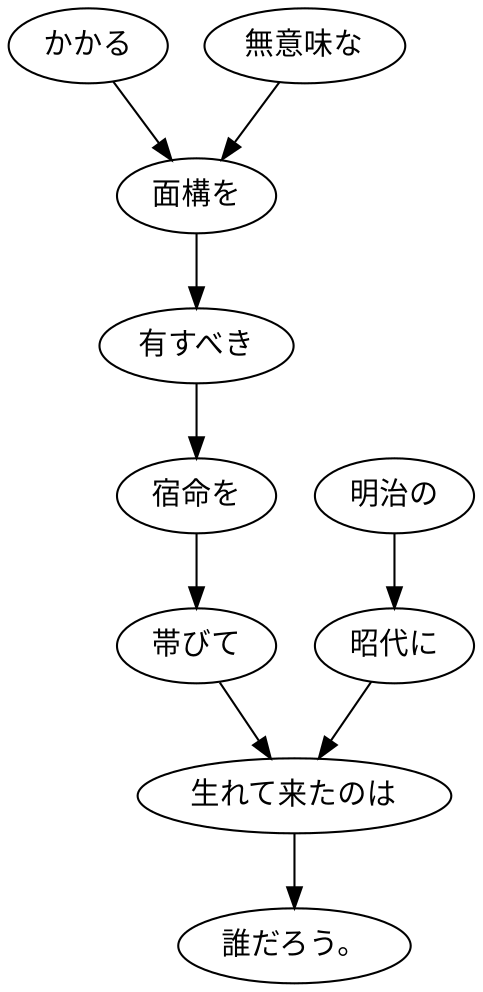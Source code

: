 digraph graph2099 {
	node0 [label="かかる"];
	node1 [label="無意味な"];
	node2 [label="面構を"];
	node3 [label="有すべき"];
	node4 [label="宿命を"];
	node5 [label="帯びて"];
	node6 [label="明治の"];
	node7 [label="昭代に"];
	node8 [label="生れて来たのは"];
	node9 [label="誰だろう。"];
	node0 -> node2;
	node1 -> node2;
	node2 -> node3;
	node3 -> node4;
	node4 -> node5;
	node5 -> node8;
	node6 -> node7;
	node7 -> node8;
	node8 -> node9;
}

